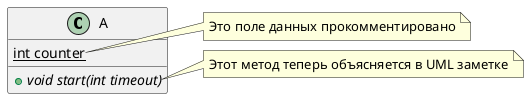 @startuml
class A {
{static} int counter
+void {abstract} start(int timeout)
}
note right of A::counter
    Это поле данных прокомментировано
end note
note right of A::start
    Этот метод теперь объясняется в UML заметке
end note